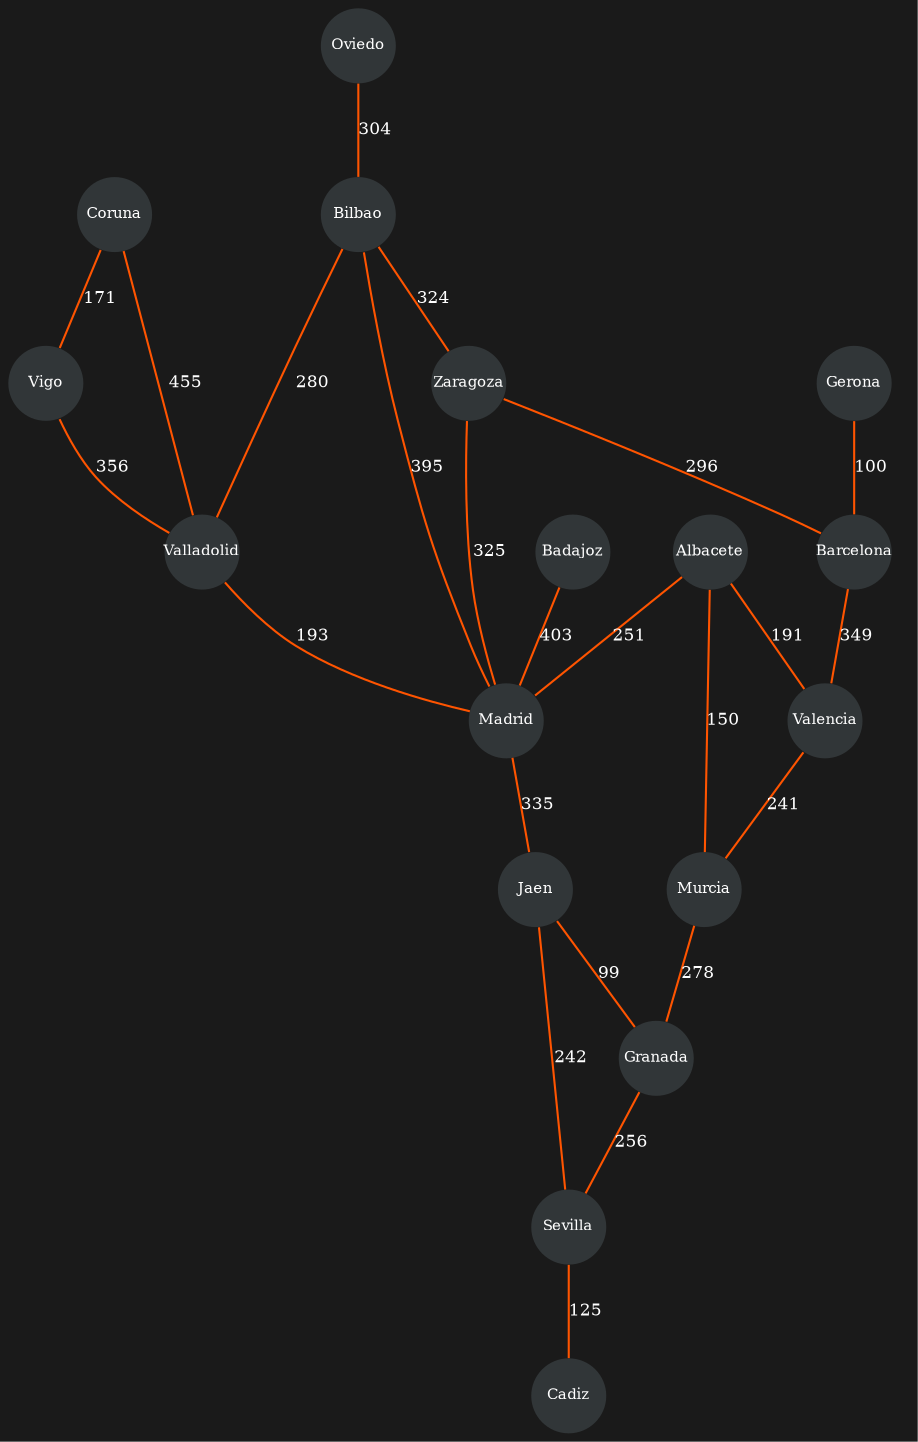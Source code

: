 digraph G {
	bgcolor="#1a1a1a"
	edge [arrowhead=none fontcolor=white color="#ff5400"];
	node [shape=circle fixedsize=shape width=0.5 fontsize=7 style=filled fillcolor="#313638" fontcolor=white color=transparent];
		"Oviedo" -> "Bilbao" [label="304", fontsize=8];
	"Bilbao" -> "Zaragoza" [label="324", fontsize=8];
	"Bilbao" -> "Madrid" [label="395", fontsize=8];
	"Bilbao" -> "Valladolid" [label="280", fontsize=8];
	"Coruna" -> "Vigo" [label="171", fontsize=8];
	"Coruna" -> "Valladolid" [label="455", fontsize=8];
	"Vigo" -> "Valladolid" [label="356", fontsize=8];
	"Valladolid" -> "Madrid" [label="193", fontsize=8];
	"Badajoz" -> "Madrid" [label="403", fontsize=8];
	"Zaragoza" -> "Madrid" [label="325", fontsize=8];
	"Zaragoza" -> "Barcelona" [label="296", fontsize=8];
	"Gerona" -> "Barcelona" [label="100", fontsize=8];
	"Barcelona" -> "Valencia" [label="349", fontsize=8];
	"Albacete" -> "Madrid" [label="251", fontsize=8];
	"Albacete" -> "Valencia" [label="191", fontsize=8];
	"Albacete" -> "Murcia" [label="150", fontsize=8];
	"Valencia" -> "Murcia" [label="241", fontsize=8];
	"Madrid" -> "Jaen" [label="335", fontsize=8];
	"Murcia" -> "Granada" [label="278", fontsize=8];
	"Jaen" -> "Granada" [label="99", fontsize=8];
	"Jaen" -> "Sevilla" [label="242", fontsize=8];
	"Granada" -> "Sevilla" [label="256", fontsize=8];
	"Sevilla" -> "Cadiz" [label="125", fontsize=8];
}